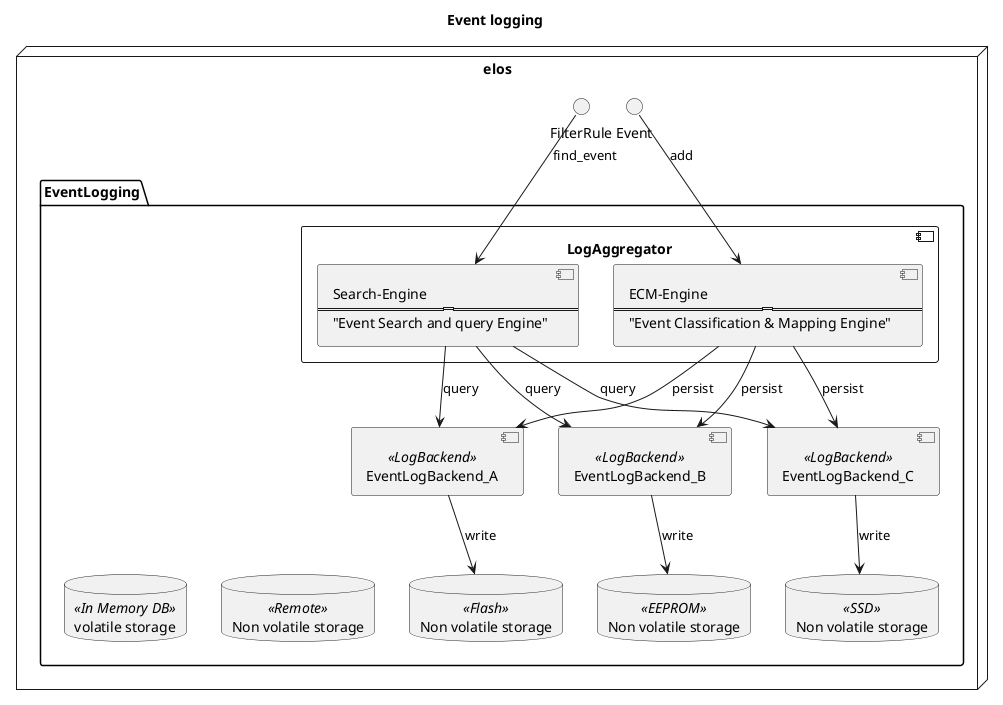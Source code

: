 @startuml
title Event logging

node elos {
  package EventLogging {
    component LogAggregator {
      component ECM_Engine [
        ECM-Engine
        ==========
        "Event Classification & Mapping Engine"
      ]
      component Search_Engine [
        Search-Engine
        ==========
        "Event Search and query Engine"
      ]
    }
    together {
      component EventLogBackend_A <<LogBackend>>
      component EventLogBackend_B <<LogBackend>>
      component EventLogBackend_C <<LogBackend>>
    }
    together {
      database "Non volatile storage" as Storage_Flash <<Flash>>
      database "Non volatile storage" as Storage_EEPROM <<EEPROM>>
      database "Non volatile storage" as Storage_SSD <<SSD>>
      database "Non volatile storage" as Storage_Remote <<Remote>>
      database "volatile storage" as Storage_InMemory <<In Memory DB>>
    }
  }

  together {
    interface Event
    interface FilterRule
  }
}

FilterRule -[hidden]right-> Event
Event -down-> ECM_Engine : add
FilterRule -down-> Search_Engine : find_event

ECM_Engine -down-> EventLogBackend_A : persist
ECM_Engine -down-> EventLogBackend_B : persist
ECM_Engine -down-> EventLogBackend_C : persist

Search_Engine -down-> EventLogBackend_A : query
Search_Engine -down-> EventLogBackend_B : query
Search_Engine -down-> EventLogBackend_C : query

EventLogBackend_A -down-> Storage_Flash : write
EventLogBackend_B -down-> Storage_EEPROM : write
EventLogBackend_C -down-> Storage_SSD : write

EventLogBackend_A -[hidden]right-> EventLogBackend_B
EventLogBackend_B -[hidden]right-> EventLogBackend_C
@enduml
